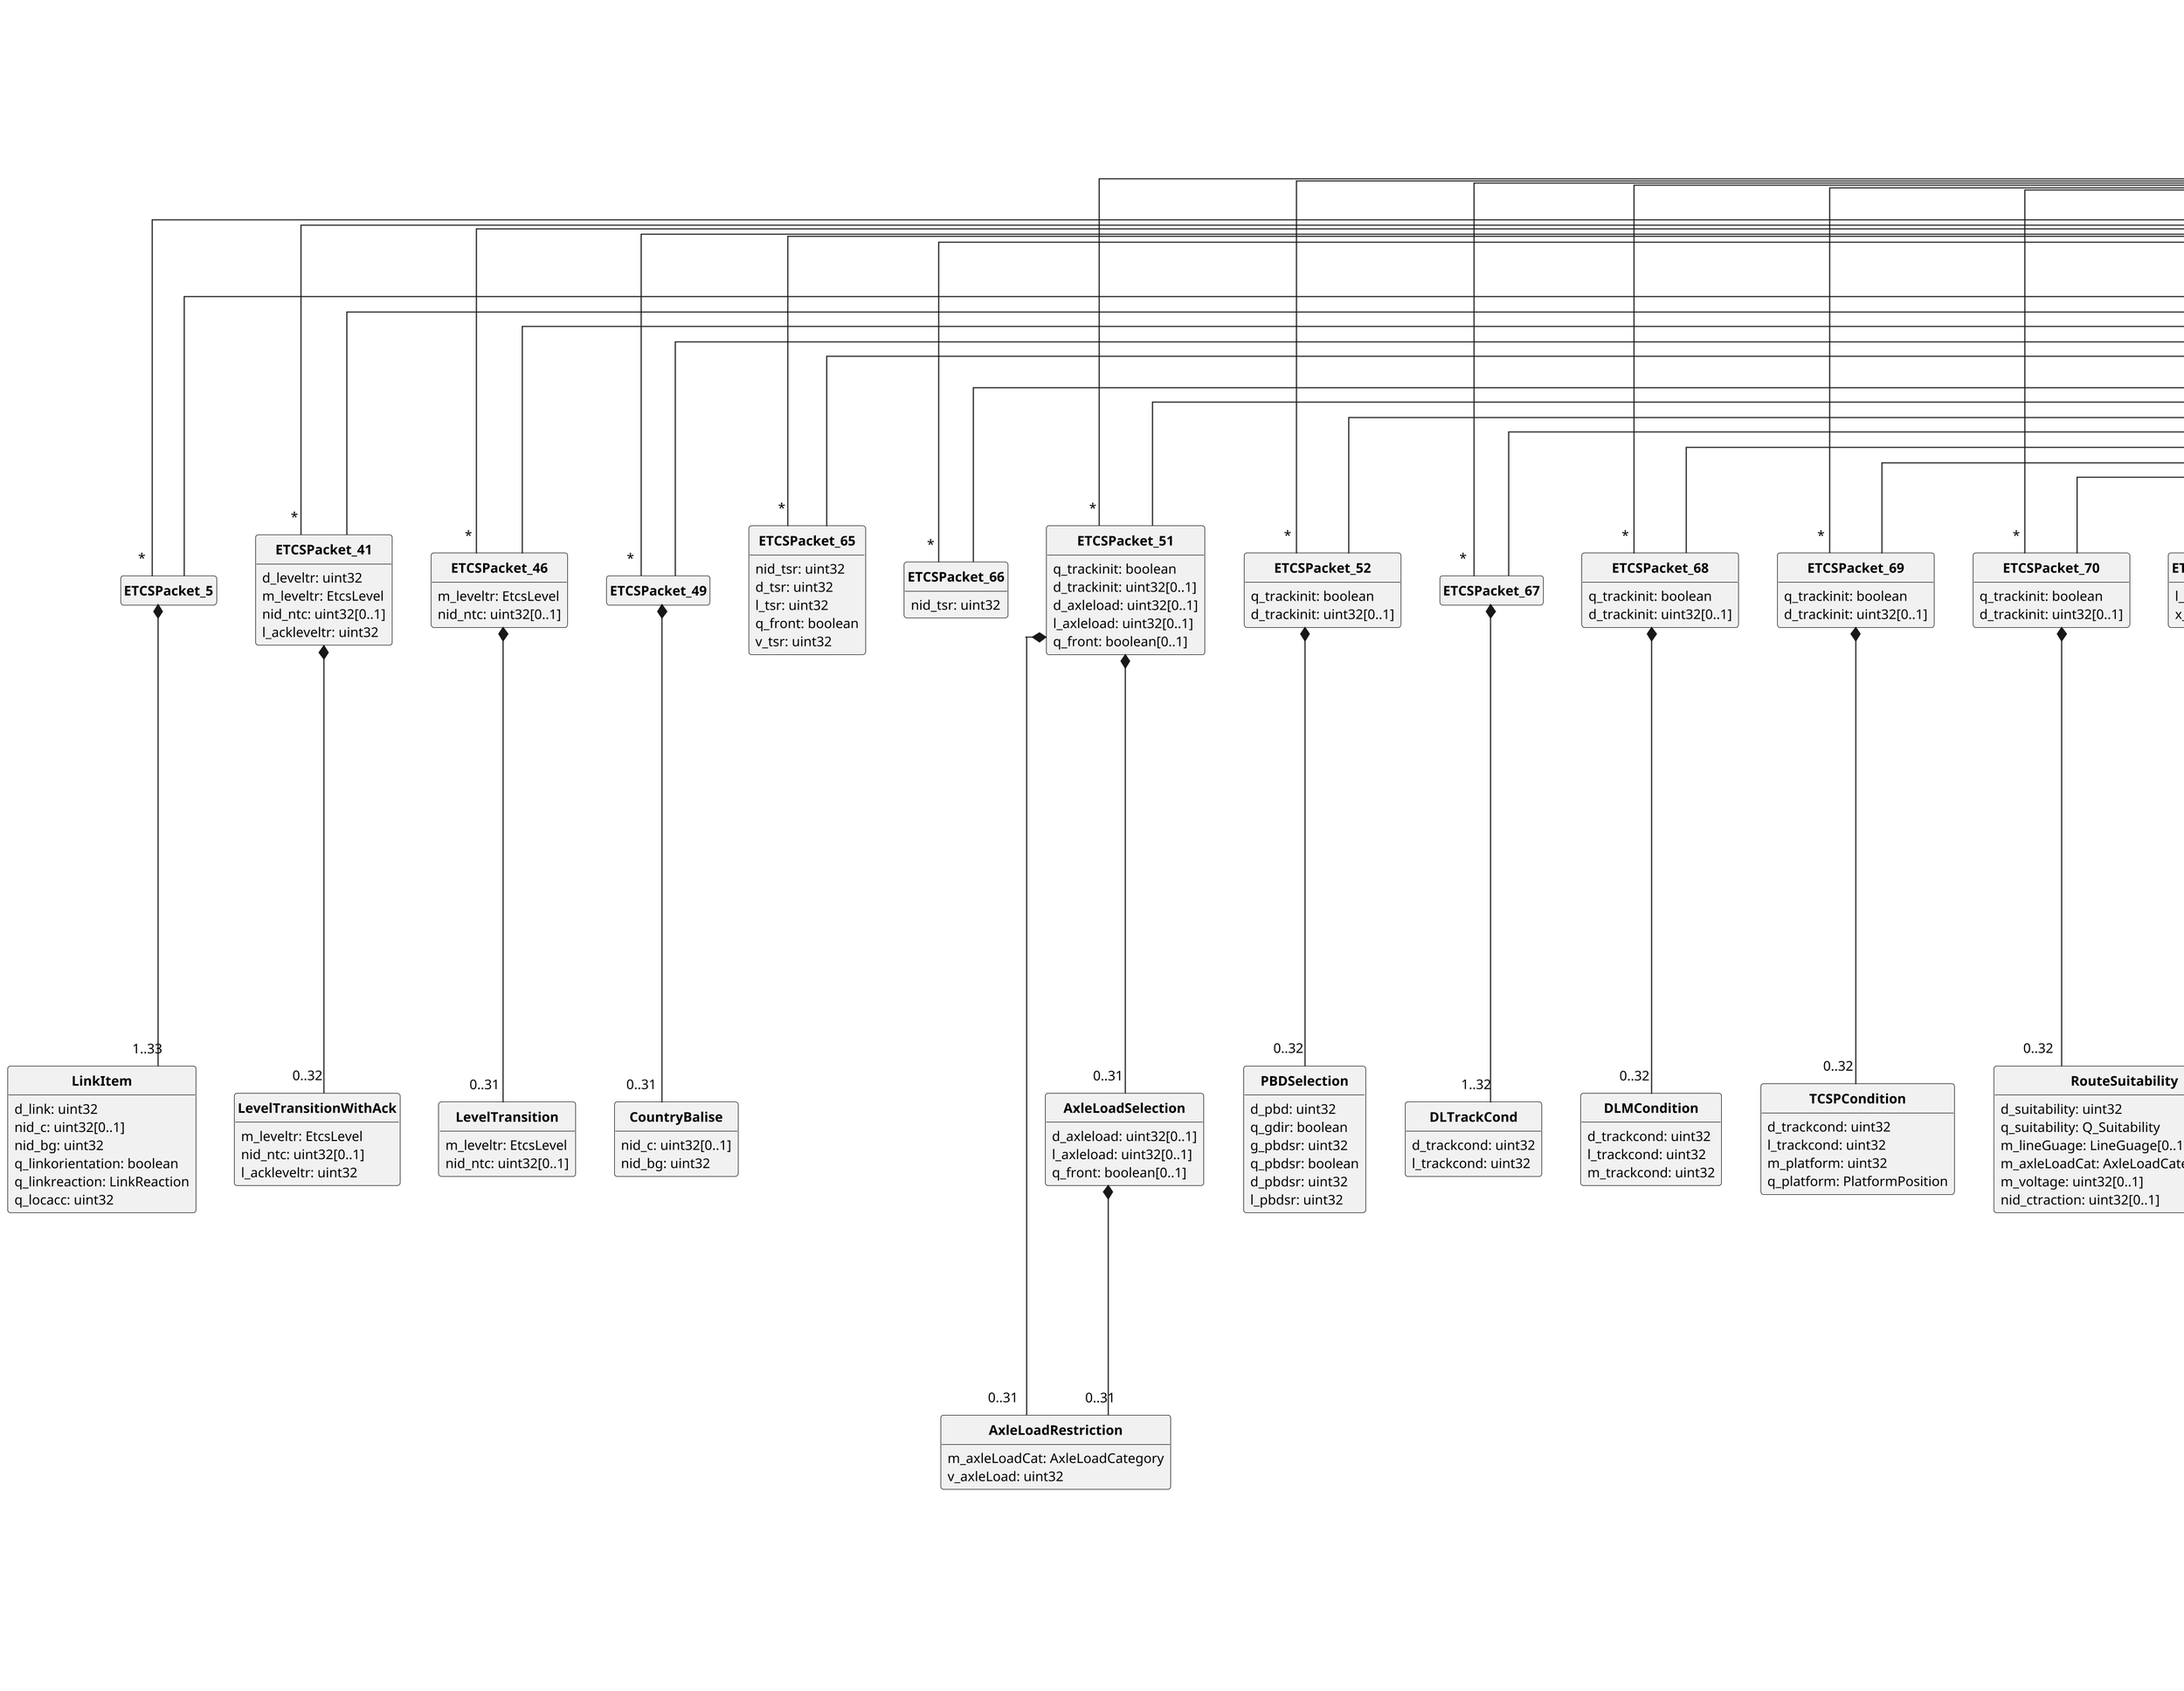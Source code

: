 @startuml
skinparam monochrome true
skinparam shadowing false
skinparam classAttributeIconSize 0
skinparam DefaultFontName arial
skinparam DefaultFontSize 12
skinparam ClassFontStyle bold
skinparam linetype ortho
skinparam dpi 200
hide empty fields
hide empty methods
hide circle

class BalisePacket {
 nid: uint32
 q_dir: QDir[0..1]
 q_scale: uint32[0..1]
}

class Packet << union >> {
}

class ETCSPacket_0 {
 nid_vbcmk: uint32
}

class ETCSPacket_2 {
 m_version: ETCSVersion
}

class CorrectionFactor {
 l_nvkrint: uint32
 m_nvkrint: uint32
}

class NVKSubItem {
 v_nvkvint: uint32
 m_nvkvint: uint32[0..1]
 m_nvkvint_2: uint32[0..1]
}

class NVKItem {
 q_nvkvintset: KVType
 a_nvp12: uint32[0..1]
 a_nvp23: uint32[0..1]
 v_nvkvint: uint32
 m_nvkvint: uint32[0..1]
 m_nvkvint_2: uint32[0..1]
}

class NVK {
 l_nvkrint: uint32
 m_nvkrint: uint32
 m_nvktint: uint32
}

class ETCSPacket_3 {
 d_validnv: uint32
 nid_c: uint32
 nid_c_next: uint32[0..31]
 v_nvshunt: uint32
 v_nvstff: uint32
 v_nvonsight: uint32
 v_nvlimsuperv: uint32
 v_nvunfit: uint32
 v_nvrel: uint32
 d_nvroll: uint32
 q_nvsbtsmperm: boolean
 q_nvemrrls: boolean
 q_nvguiperm: boolean
 q_nvsbfbperm: boolean
 q_nvinhsmicperm: boolean
 v_nvallowovtrp: uint32
 v_nvsupovtrp: uint32
 d_nvovtrp: uint32
 t_nvovtrp: uint32
 d_nvpotrp: uint32
 m_nvcontact: LinkReaction
 t_nvcontact: uint32
 m_nvderun: boolean
 d_nvstff: uint32
 q_nvdriver_adhes: boolean
 a_nvmaxredadh1: uint32
 a_nvmaxredadh2: uint32
 a_nvmaxredadh3: uint32
 q_nvlocacc: uint32
 m_nvavadh: uint32
 m_nvebcl: uint32
 q_nvkint: boolean
}

class LinkItem {
 d_link: uint32
 nid_c: uint32[0..1]
 nid_bg: uint32
 q_linkorientation: boolean
 q_linkreaction: LinkReaction
 q_locacc: uint32
}

class ETCSPacket_5 {
}

class ETCSPacket_6 {
 q_vbco: boolean
 nid_vbcmk: uint32
 nid_c: uint32
 t_vbc: uint32[0..1]
}

class ETCSPacket_16 {
 l_section: uint32
}

class ETCSPacket_39 {
 d_traction: uint32
 m_voltage: uint32
 nid_ctraction: uint32[0..1]
}

class ETCSPacket_40 {
 d_current: uint32
 m_current: uint32
}

class LevelTransitionWithAck {
 m_leveltr: EtcsLevel
 nid_ntc: uint32[0..1]
 l_ackleveltr: uint32
}

class ETCSPacket_41 {
 d_leveltr: uint32
 m_leveltr: EtcsLevel
 nid_ntc: uint32[0..1]
 l_ackleveltr: uint32
}

class ETCSPacket_42 {
 q_rbc: boolean
 nid_c: uint32[0..1]
 nid_rbc: uint32[0..1]
 nid_radio: string[0..1]
 q_sleepsession: boolean
}

class ETCSPacket_44 {
 nid_xuser: uint32
 nid_ntc: uint32[0..1]
 otherData: bytes
}

class ETCSPacket_45 {
 nid_mn: string
}

class LevelTransition {
 m_leveltr: EtcsLevel
 nid_ntc: uint32[0..1]
}

class ETCSPacket_46 {
 m_leveltr: EtcsLevel
 nid_ntc: uint32[0..1]
}

class CountryBalise {
 nid_c: uint32[0..1]
 nid_bg: uint32
}

class ETCSPacket_49 {
}

class AxleLoadRestriction {
 m_axleLoadCat: AxleLoadCategory
 v_axleLoad: uint32
}

class AxleLoadSelection {
 d_axleload: uint32[0..1]
 l_axleload: uint32[0..1]
 q_front: boolean[0..1]
}

class ETCSPacket_51 {
 q_trackinit: boolean
 d_trackinit: uint32[0..1]
 d_axleload: uint32[0..1]
 l_axleload: uint32[0..1]
 q_front: boolean[0..1]
}

class PBDSelection {
 d_pbd: uint32
 q_gdir: boolean
 g_pbdsr: uint32
 q_pbdsr: boolean
 d_pbdsr: uint32
 l_pbdsr: uint32
}

class ETCSPacket_52 {
 q_trackinit: boolean
 d_trackinit: uint32[0..1]
}

class ETCSPacket_65 {
 nid_tsr: uint32
 d_tsr: uint32
 l_tsr: uint32
 q_front: boolean
 v_tsr: uint32
}

class ETCSPacket_66 {
 nid_tsr: uint32
}

class DLTrackCond {
 d_trackcond: uint32
 l_trackcond: uint32
}

class ETCSPacket_67 {
}

class DLMCondition {
 d_trackcond: uint32
 l_trackcond: uint32
 m_trackcond: uint32
}

class ETCSPacket_68 {
 q_trackinit: boolean
 d_trackinit: uint32[0..1]
}

class TCSPCondition {
 d_trackcond: uint32
 l_trackcond: uint32
 m_platform: uint32
 q_platform: PlatformPosition
}

class ETCSPacket_69 {
 q_trackinit: boolean
 d_trackinit: uint32[0..1]
}

class RouteSuitability {
 d_suitability: uint32
 q_suitability: Q_Suitability
 m_lineGuage: LineGuage[0..1]
 m_axleLoadCat: AxleLoadCategory[0..1]
 m_voltage: uint32[0..1]
 nid_ctraction: uint32[0..1]
}

class ETCSPacket_70 {
 q_trackinit: boolean
 d_trackinit: uint32[0..1]
}

class ETCSPacket_71 {
 d_adhesion: uint32
 l_adhesion: uint32
 m_adhesion: boolean
}

class TextMessageConfig {
 q_textclass: TextClass
 q_textdisplay: boolean
 d_textdisplay: uint32
 m_modetextdisplay: DisplayOperatingMode
 m_leveltextdisplay: DisplayOperatingLevel
 nid_ntc: uint32[0..1]
 l_textdisplay: uint32
 t_textdisplay: uint32
 m_modetextdisplay_e: DisplayOperatingMode
 m_leveltextdisplay_e: DisplayOperatingLevel
 nid_ntc_e: uint32[0..1]
 q_textconfirm: uint32
 q_conftextdisplay: boolean[0..1]
 q_textreport: boolean[0..1]
 nid_textmessage: uint32[0..1]
 nid_c: uint32[0..1]
 nid_rbc: uint32[0..1]
}

class ETCSPacket_72 {
 l_text: uint32
 x_text: string
}

class ETCSPacket_76 {
 q_text: uint32
}

class GeoPosItem {
 nid_c: uint32[0..1]
 nid_bg: uint32
 d_posoff: uint32
 q_mposition: boolean
 m_position: uint32
}

class ETCSPacket_79 {
}

class ModeProfileItem {
 d_mamode: uint32
 m_mamode: MAMode
 v_mamode: uint32
 l_mamode: uint32
 l_ackmamode: uint32
 q_mamode: boolean
}

class ETCSPacket_80 {
}

class LXStatus {
 v_lx: uint32
 q_stoplx: boolean
 l_stoplx: uint32[0..1]
}

class ETCSPacket_88 {
 nid_lx: uint32
 d_lx: uint32
 l_lx: uint32
 q_lxstatus: boolean
}

class ETCSPacket_90 {
 nid_c: uint32[0..1]
 nid_bg: uint32
}

class ETCSPacket_131 {
 d_rbctr: uint32
 nid_c: uint32
 nid_rbc: uint32
 nid_radio: string
 q_sleepsession: boolean
}

class ETCSPacket_132 {
 q_aspect: boolean
}

class ETCSPacket_133 {
 q_riu: boolean
 nid_c: uint32
 nid_riu: uint32
 nid_radio: string
 d_infill: uint32
 nid_c_next: uint32[0..1]
 nid_bg: uint32[0..1]
}

class ETCSPacket_134 {
 nid_loop: uint32
 d_loop: uint32
 l_loop: uint32
 q_loopdir: boolean
 q_sscode: uint32
}

class ETCSPacket_135 {
}

class ETCSPacket_136 {
 nid_c: uint32[0..1]
 nid_bg: uint32
}

class ETCSPacket_137 {
 q_srstop: boolean
}

class ETCSPacket_138 {
 d_startreverse: uint32
 l_reversearea: uint32
}

class ETCSPacket_139 {
 d_reverse: uint32
 v_reverse: uint32
}

class ETCSPacket_141 {
 q_gdir: boolean
 g_tsr: int32
}

class ETCSPacket_145 {
}

class ETCSPacket_180 {
 q_lssma: boolean
 t_lssma: uint32[0..1]
}

class ETCSPacket_181 {
}

class ETCSPacket_254 {
}

class ETCSPacket_255 {
}

class PacketMgmt {
}

BalisePacket *-- Packet
Packet *-- ETCSPacket_0
Packet *-- ETCSPacket_2
Packet *-- ETCSPacket_3
Packet *-- ETCSPacket_5
Packet *-- ETCSPacket_6
Packet *-- ETCSPacket_16
Packet *-- ETCSPacket_39
Packet *-- ETCSPacket_40
Packet *-- ETCSPacket_41
Packet *-- ETCSPacket_42
Packet *-- ETCSPacket_44
Packet *-- ETCSPacket_45
Packet *-- ETCSPacket_46
Packet *-- ETCSPacket_49
Packet *-- ETCSPacket_51
Packet *-- ETCSPacket_52
Packet *-- ETCSPacket_65
Packet *-- ETCSPacket_66
Packet *-- ETCSPacket_67
Packet *-- ETCSPacket_68
Packet *-- ETCSPacket_69
Packet *-- ETCSPacket_70
Packet *-- ETCSPacket_71
Packet *-- ETCSPacket_72
Packet *-- ETCSPacket_76
Packet *-- ETCSPacket_79
Packet *-- ETCSPacket_80
Packet *-- ETCSPacket_88
Packet *-- ETCSPacket_90
Packet *-- ETCSPacket_131
Packet *-- ETCSPacket_132
Packet *-- ETCSPacket_133
Packet *-- ETCSPacket_134
Packet *-- ETCSPacket_135
Packet *-- ETCSPacket_136
Packet *-- ETCSPacket_137
Packet *-- ETCSPacket_138
Packet *-- ETCSPacket_139
Packet *-- ETCSPacket_141
Packet *-- ETCSPacket_145
Packet *-- ETCSPacket_180
Packet *-- ETCSPacket_181
Packet *-- ETCSPacket_254
Packet *-- ETCSPacket_255
NVKItem *-- "0..31" NVKSubItem
NVK *-- "1..32" NVKItem
NVK *-- "0..31" CorrectionFactor
ETCSPacket_3 *-- "0..1" NVK
ETCSPacket_5 *-- "1..33" LinkItem
ETCSPacket_41 *-- "0..32" LevelTransitionWithAck
ETCSPacket_46 *-- "0..31" LevelTransition
ETCSPacket_49 *-- "0..31" CountryBalise
AxleLoadSelection *-- "0..31" AxleLoadRestriction
ETCSPacket_51 *-- "0..31" AxleLoadRestriction
ETCSPacket_51 *-- "0..31" AxleLoadSelection
ETCSPacket_52 *-- "0..32" PBDSelection
ETCSPacket_67 *-- "1..32" DLTrackCond
ETCSPacket_68 *-- "0..32" DLMCondition
ETCSPacket_69 *-- "0..32" TCSPCondition
ETCSPacket_70 *-- "0..32" RouteSuitability
ETCSPacket_72 *-- TextMessageConfig
ETCSPacket_76 *-- TextMessageConfig
ETCSPacket_79 *-- "1..32" GeoPosItem
ETCSPacket_80 *-- "1..32" ModeProfileItem
ETCSPacket_88 *-- "0..1" LXStatus
PacketMgmt *-- "*" ETCSPacket_0
PacketMgmt *-- "*" ETCSPacket_2
PacketMgmt *-- "*" ETCSPacket_3
PacketMgmt *-- "*" ETCSPacket_5
PacketMgmt *-- "*" ETCSPacket_6
PacketMgmt *-- "*" ETCSPacket_16
PacketMgmt *-- "*" ETCSPacket_39
PacketMgmt *-- "*" ETCSPacket_40
PacketMgmt *-- "*" ETCSPacket_41
PacketMgmt *-- "*" ETCSPacket_42
PacketMgmt *-- "*" ETCSPacket_44
PacketMgmt *-- "*" ETCSPacket_45
PacketMgmt *-- "*" ETCSPacket_46
PacketMgmt *-- "*" ETCSPacket_49
PacketMgmt *-- "*" ETCSPacket_51
PacketMgmt *-- "*" ETCSPacket_52
PacketMgmt *-- "*" ETCSPacket_65
PacketMgmt *-- "*" ETCSPacket_66
PacketMgmt *-- "*" ETCSPacket_67
PacketMgmt *-- "*" ETCSPacket_68
PacketMgmt *-- "*" ETCSPacket_69
PacketMgmt *-- "*" ETCSPacket_70
PacketMgmt *-- "*" ETCSPacket_72
PacketMgmt *-- "*" ETCSPacket_76
PacketMgmt *-- "*" ETCSPacket_79
PacketMgmt *-- "*" ETCSPacket_80
PacketMgmt *-- "*" ETCSPacket_88
PacketMgmt *-- "*" ETCSPacket_90
PacketMgmt *-- "*" ETCSPacket_131
PacketMgmt *-- "*" ETCSPacket_132
PacketMgmt *-- "*" ETCSPacket_133
PacketMgmt *-- "*" ETCSPacket_134
PacketMgmt *-- "*" ETCSPacket_135
PacketMgmt *-- "*" ETCSPacket_137
PacketMgmt *-- "*" ETCSPacket_138
PacketMgmt *-- "*" ETCSPacket_139
PacketMgmt *-- "*" ETCSPacket_141
PacketMgmt *-- "*" ETCSPacket_145
PacketMgmt *-- "*" ETCSPacket_180
PacketMgmt *-- "*" ETCSPacket_181
PacketMgmt *-- "*" ETCSPacket_254
PacketMgmt *-- "*" ETCSPacket_255
@enduml